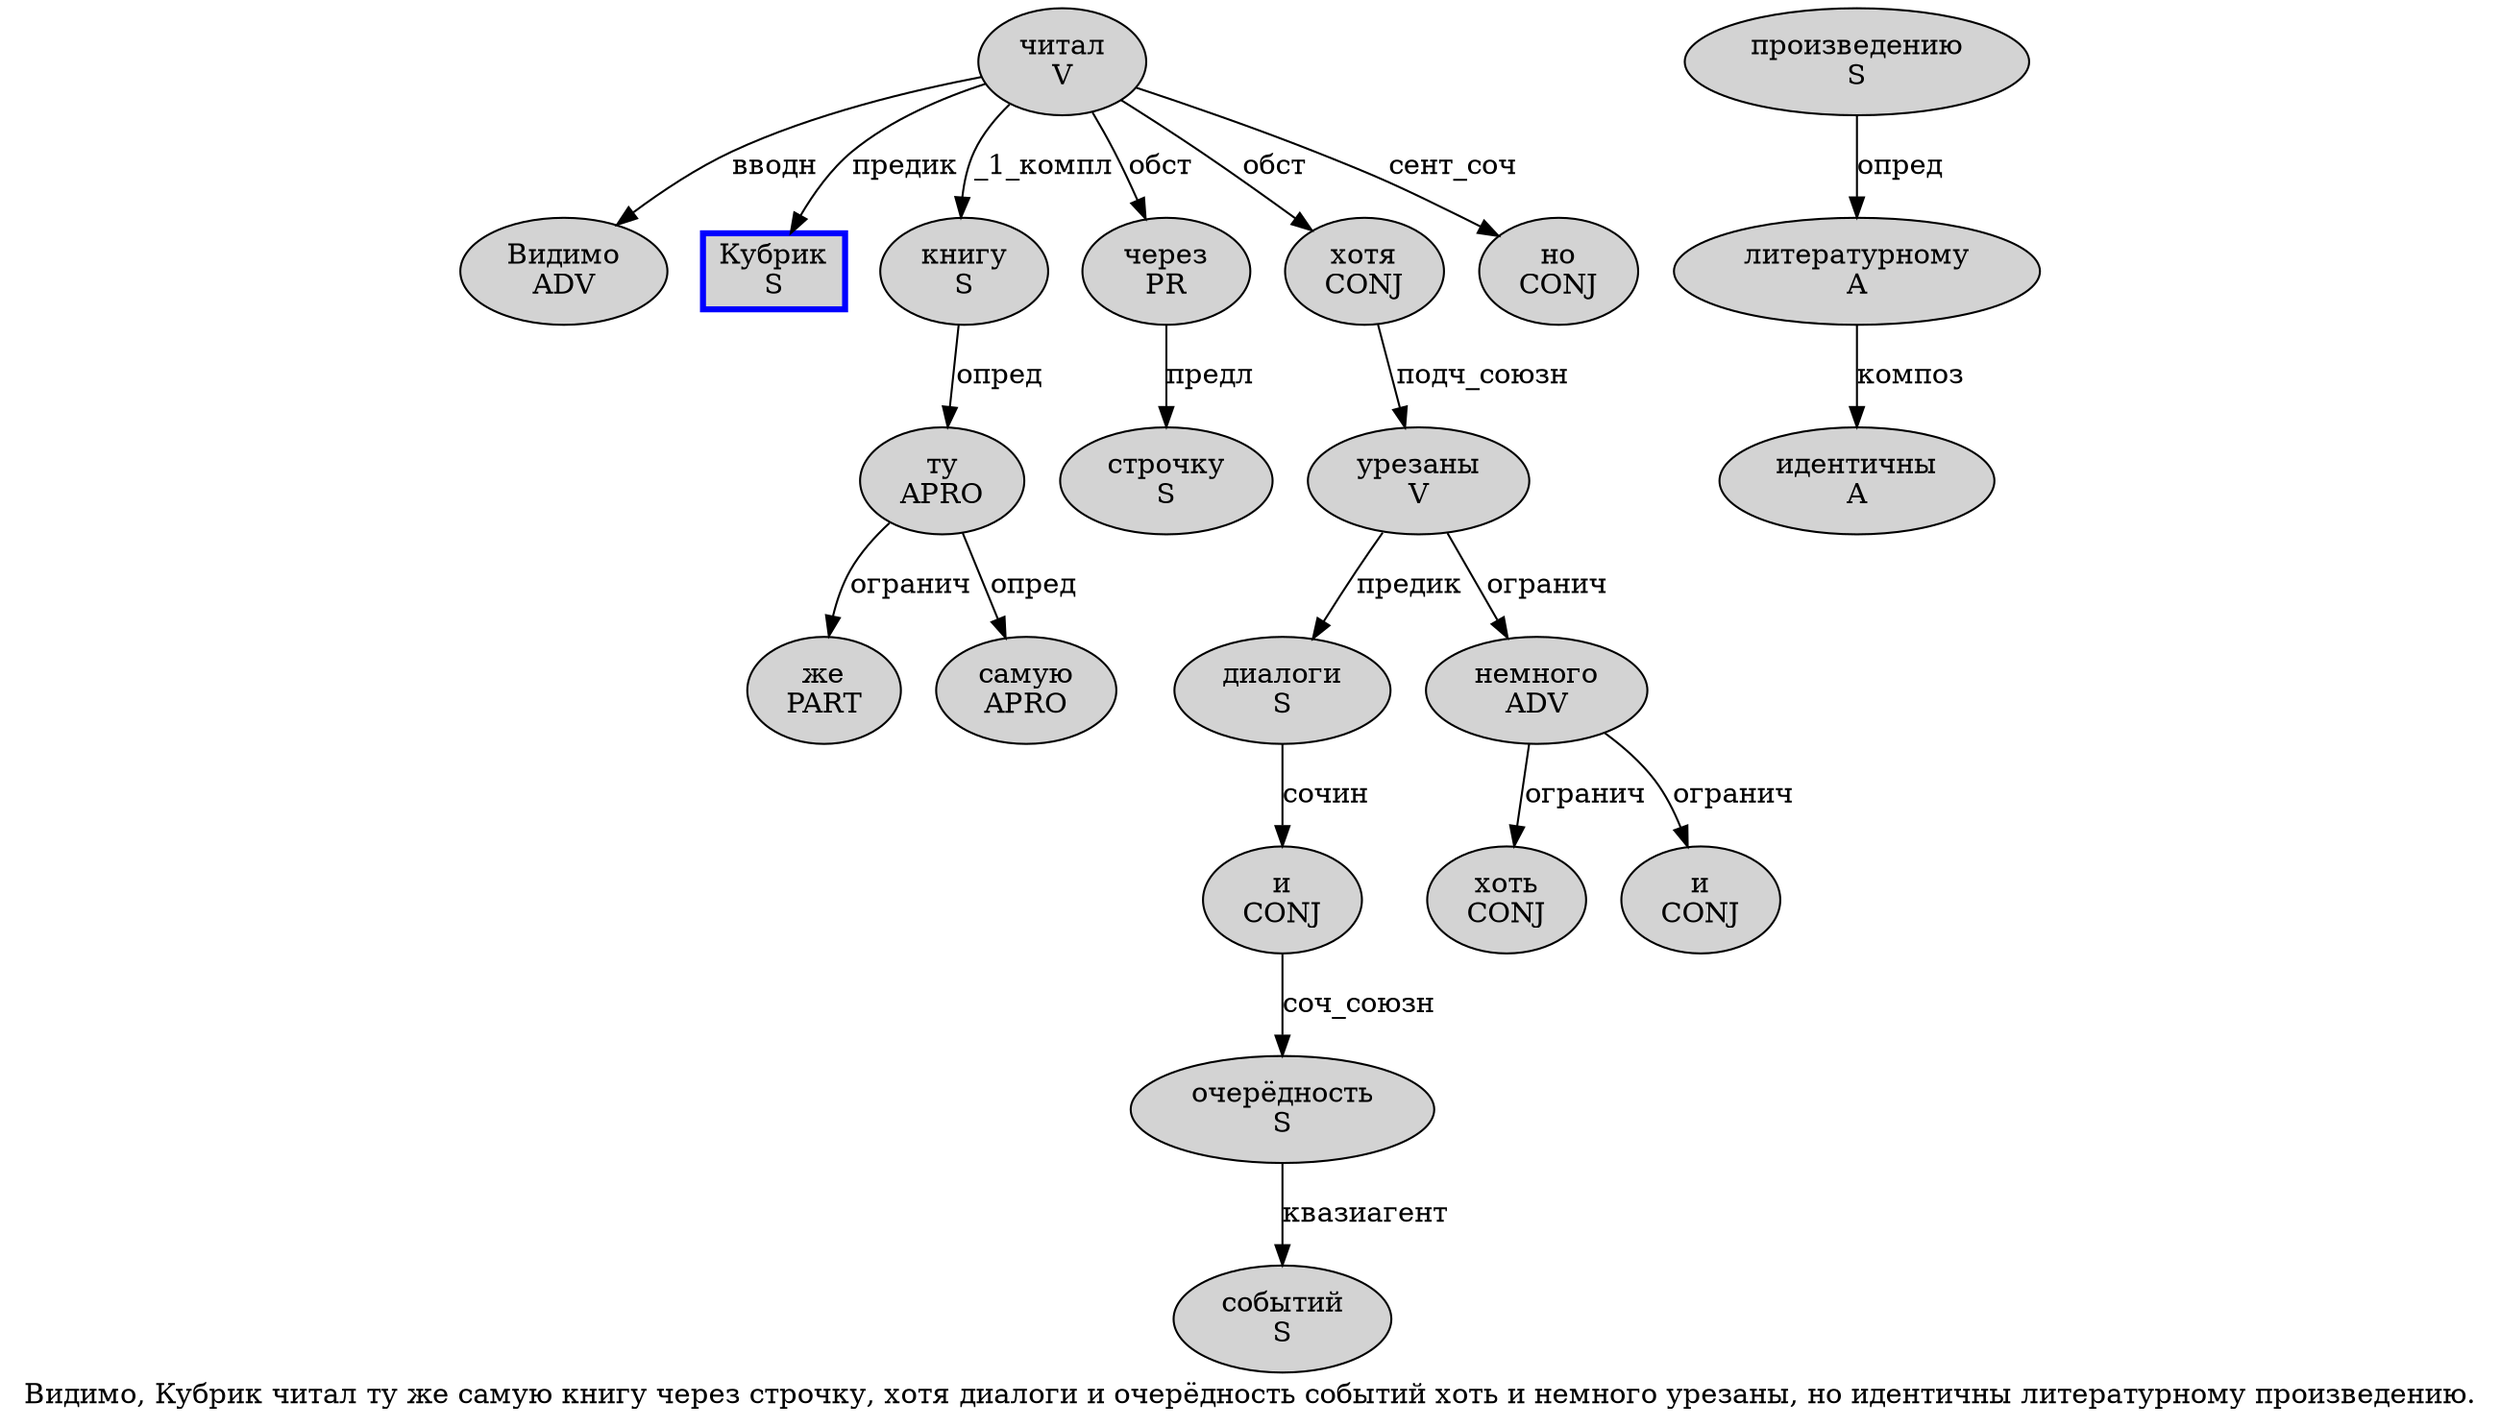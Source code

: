 digraph SENTENCE_3849 {
	graph [label="Видимо, Кубрик читал ту же самую книгу через строчку, хотя диалоги и очерёдность событий хоть и немного урезаны, но идентичны литературному произведению."]
	node [style=filled]
		0 [label="Видимо
ADV" color="" fillcolor=lightgray penwidth=1 shape=ellipse]
		2 [label="Кубрик
S" color=blue fillcolor=lightgray penwidth=3 shape=box]
		3 [label="читал
V" color="" fillcolor=lightgray penwidth=1 shape=ellipse]
		4 [label="ту
APRO" color="" fillcolor=lightgray penwidth=1 shape=ellipse]
		5 [label="же
PART" color="" fillcolor=lightgray penwidth=1 shape=ellipse]
		6 [label="самую
APRO" color="" fillcolor=lightgray penwidth=1 shape=ellipse]
		7 [label="книгу
S" color="" fillcolor=lightgray penwidth=1 shape=ellipse]
		8 [label="через
PR" color="" fillcolor=lightgray penwidth=1 shape=ellipse]
		9 [label="строчку
S" color="" fillcolor=lightgray penwidth=1 shape=ellipse]
		11 [label="хотя
CONJ" color="" fillcolor=lightgray penwidth=1 shape=ellipse]
		12 [label="диалоги
S" color="" fillcolor=lightgray penwidth=1 shape=ellipse]
		13 [label="и
CONJ" color="" fillcolor=lightgray penwidth=1 shape=ellipse]
		14 [label="очерёдность
S" color="" fillcolor=lightgray penwidth=1 shape=ellipse]
		15 [label="событий
S" color="" fillcolor=lightgray penwidth=1 shape=ellipse]
		16 [label="хоть
CONJ" color="" fillcolor=lightgray penwidth=1 shape=ellipse]
		17 [label="и
CONJ" color="" fillcolor=lightgray penwidth=1 shape=ellipse]
		18 [label="немного
ADV" color="" fillcolor=lightgray penwidth=1 shape=ellipse]
		19 [label="урезаны
V" color="" fillcolor=lightgray penwidth=1 shape=ellipse]
		21 [label="но
CONJ" color="" fillcolor=lightgray penwidth=1 shape=ellipse]
		22 [label="идентичны
A" color="" fillcolor=lightgray penwidth=1 shape=ellipse]
		23 [label="литературному
A" color="" fillcolor=lightgray penwidth=1 shape=ellipse]
		24 [label="произведению
S" color="" fillcolor=lightgray penwidth=1 shape=ellipse]
			18 -> 16 [label="огранич"]
			18 -> 17 [label="огранич"]
			7 -> 4 [label="опред"]
			13 -> 14 [label="соч_союзн"]
			11 -> 19 [label="подч_союзн"]
			19 -> 12 [label="предик"]
			19 -> 18 [label="огранич"]
			24 -> 23 [label="опред"]
			23 -> 22 [label="композ"]
			14 -> 15 [label="квазиагент"]
			12 -> 13 [label="сочин"]
			8 -> 9 [label="предл"]
			4 -> 5 [label="огранич"]
			4 -> 6 [label="опред"]
			3 -> 0 [label="вводн"]
			3 -> 2 [label="предик"]
			3 -> 7 [label="_1_компл"]
			3 -> 8 [label="обст"]
			3 -> 11 [label="обст"]
			3 -> 21 [label="сент_соч"]
}